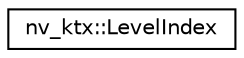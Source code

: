 digraph "Graphical Class Hierarchy"
{
 // LATEX_PDF_SIZE
  edge [fontname="Helvetica",fontsize="10",labelfontname="Helvetica",labelfontsize="10"];
  node [fontname="Helvetica",fontsize="10",shape=record];
  rankdir="LR";
  Node0 [label="nv_ktx::LevelIndex",height=0.2,width=0.4,color="black", fillcolor="white", style="filled",URL="$structnv__ktx_1_1_level_index.html",tooltip=" "];
}
